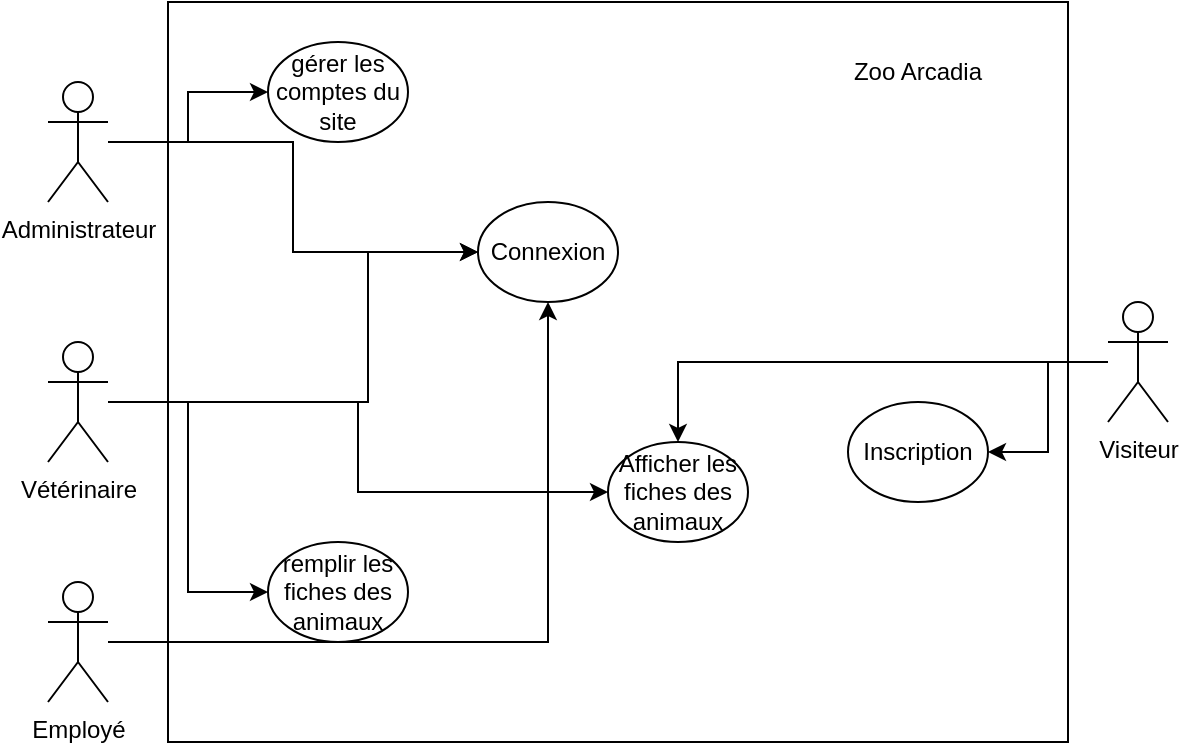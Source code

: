 <mxfile version="22.1.17" type="github">
  <diagram id="R2lEEEUBdFMjLlhIrx00" name="Page-1">
    <mxGraphModel dx="794" dy="392" grid="1" gridSize="10" guides="1" tooltips="1" connect="1" arrows="1" fold="1" page="1" pageScale="1" pageWidth="850" pageHeight="1100" math="0" shadow="0" extFonts="Permanent Marker^https://fonts.googleapis.com/css?family=Permanent+Marker">
      <root>
        <mxCell id="0" />
        <mxCell id="1" parent="0" />
        <mxCell id="hVYQf4SrXX4T2gI8fLEp-1" value="" style="rounded=0;whiteSpace=wrap;html=1;" vertex="1" parent="1">
          <mxGeometry x="200" y="170" width="450" height="370" as="geometry" />
        </mxCell>
        <mxCell id="hVYQf4SrXX4T2gI8fLEp-27" style="edgeStyle=orthogonalEdgeStyle;rounded=0;orthogonalLoop=1;jettySize=auto;html=1;" edge="1" parent="1" source="hVYQf4SrXX4T2gI8fLEp-2" target="hVYQf4SrXX4T2gI8fLEp-14">
          <mxGeometry relative="1" as="geometry" />
        </mxCell>
        <mxCell id="hVYQf4SrXX4T2gI8fLEp-28" style="edgeStyle=orthogonalEdgeStyle;rounded=0;orthogonalLoop=1;jettySize=auto;html=1;entryX=0;entryY=0.5;entryDx=0;entryDy=0;" edge="1" parent="1" source="hVYQf4SrXX4T2gI8fLEp-2" target="hVYQf4SrXX4T2gI8fLEp-17">
          <mxGeometry relative="1" as="geometry" />
        </mxCell>
        <mxCell id="hVYQf4SrXX4T2gI8fLEp-2" value="Administrateur" style="shape=umlActor;verticalLabelPosition=bottom;verticalAlign=top;html=1;outlineConnect=0;" vertex="1" parent="1">
          <mxGeometry x="140" y="210" width="30" height="60" as="geometry" />
        </mxCell>
        <mxCell id="hVYQf4SrXX4T2gI8fLEp-21" style="edgeStyle=orthogonalEdgeStyle;rounded=0;orthogonalLoop=1;jettySize=auto;html=1;" edge="1" parent="1" source="hVYQf4SrXX4T2gI8fLEp-3" target="hVYQf4SrXX4T2gI8fLEp-17">
          <mxGeometry relative="1" as="geometry">
            <Array as="points">
              <mxPoint x="300" y="370" />
              <mxPoint x="300" y="295" />
            </Array>
          </mxGeometry>
        </mxCell>
        <mxCell id="hVYQf4SrXX4T2gI8fLEp-23" style="edgeStyle=orthogonalEdgeStyle;rounded=0;orthogonalLoop=1;jettySize=auto;html=1;" edge="1" parent="1" source="hVYQf4SrXX4T2gI8fLEp-3" target="hVYQf4SrXX4T2gI8fLEp-9">
          <mxGeometry relative="1" as="geometry" />
        </mxCell>
        <mxCell id="hVYQf4SrXX4T2gI8fLEp-24" style="edgeStyle=orthogonalEdgeStyle;rounded=0;orthogonalLoop=1;jettySize=auto;html=1;entryX=0;entryY=0.5;entryDx=0;entryDy=0;" edge="1" parent="1" source="hVYQf4SrXX4T2gI8fLEp-3" target="hVYQf4SrXX4T2gI8fLEp-12">
          <mxGeometry relative="1" as="geometry" />
        </mxCell>
        <mxCell id="hVYQf4SrXX4T2gI8fLEp-3" value="Vétérinaire" style="shape=umlActor;verticalLabelPosition=bottom;verticalAlign=top;html=1;outlineConnect=0;" vertex="1" parent="1">
          <mxGeometry x="140" y="340" width="30" height="60" as="geometry" />
        </mxCell>
        <mxCell id="hVYQf4SrXX4T2gI8fLEp-25" style="edgeStyle=orthogonalEdgeStyle;rounded=0;orthogonalLoop=1;jettySize=auto;html=1;entryX=0.5;entryY=0;entryDx=0;entryDy=0;" edge="1" parent="1" source="hVYQf4SrXX4T2gI8fLEp-4" target="hVYQf4SrXX4T2gI8fLEp-9">
          <mxGeometry relative="1" as="geometry" />
        </mxCell>
        <mxCell id="hVYQf4SrXX4T2gI8fLEp-26" style="edgeStyle=orthogonalEdgeStyle;rounded=0;orthogonalLoop=1;jettySize=auto;html=1;" edge="1" parent="1" source="hVYQf4SrXX4T2gI8fLEp-4" target="hVYQf4SrXX4T2gI8fLEp-6">
          <mxGeometry relative="1" as="geometry" />
        </mxCell>
        <mxCell id="hVYQf4SrXX4T2gI8fLEp-4" value="Visiteur" style="shape=umlActor;verticalLabelPosition=bottom;verticalAlign=top;html=1;outlineConnect=0;" vertex="1" parent="1">
          <mxGeometry x="670" y="320" width="30" height="60" as="geometry" />
        </mxCell>
        <mxCell id="hVYQf4SrXX4T2gI8fLEp-5" value="Zoo Arcadia" style="text;html=1;strokeColor=none;fillColor=none;align=center;verticalAlign=middle;whiteSpace=wrap;rounded=0;" vertex="1" parent="1">
          <mxGeometry x="540" y="190" width="70" height="30" as="geometry" />
        </mxCell>
        <mxCell id="hVYQf4SrXX4T2gI8fLEp-6" value="Inscription" style="ellipse;whiteSpace=wrap;html=1;" vertex="1" parent="1">
          <mxGeometry x="540" y="370" width="70" height="50" as="geometry" />
        </mxCell>
        <mxCell id="hVYQf4SrXX4T2gI8fLEp-9" value="Afficher les fiches des animaux" style="ellipse;whiteSpace=wrap;html=1;" vertex="1" parent="1">
          <mxGeometry x="420" y="390" width="70" height="50" as="geometry" />
        </mxCell>
        <mxCell id="hVYQf4SrXX4T2gI8fLEp-12" value="remplir les fiches des animaux" style="ellipse;whiteSpace=wrap;html=1;" vertex="1" parent="1">
          <mxGeometry x="250" y="440" width="70" height="50" as="geometry" />
        </mxCell>
        <mxCell id="hVYQf4SrXX4T2gI8fLEp-14" value="gérer les comptes du site" style="ellipse;whiteSpace=wrap;html=1;" vertex="1" parent="1">
          <mxGeometry x="250" y="190" width="70" height="50" as="geometry" />
        </mxCell>
        <mxCell id="hVYQf4SrXX4T2gI8fLEp-22" style="edgeStyle=orthogonalEdgeStyle;rounded=0;orthogonalLoop=1;jettySize=auto;html=1;" edge="1" parent="1" source="hVYQf4SrXX4T2gI8fLEp-16" target="hVYQf4SrXX4T2gI8fLEp-17">
          <mxGeometry relative="1" as="geometry" />
        </mxCell>
        <mxCell id="hVYQf4SrXX4T2gI8fLEp-16" value="Employé" style="shape=umlActor;verticalLabelPosition=bottom;verticalAlign=top;html=1;outlineConnect=0;" vertex="1" parent="1">
          <mxGeometry x="140" y="460" width="30" height="60" as="geometry" />
        </mxCell>
        <mxCell id="hVYQf4SrXX4T2gI8fLEp-17" value="Connexion" style="ellipse;whiteSpace=wrap;html=1;" vertex="1" parent="1">
          <mxGeometry x="355" y="270" width="70" height="50" as="geometry" />
        </mxCell>
      </root>
    </mxGraphModel>
  </diagram>
</mxfile>
